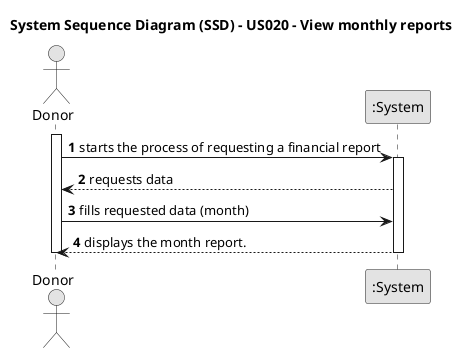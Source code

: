 @startuml
skinparam monochrome true
skinparam packageStyle rectangle
skinparam shadowing false

title System Sequence Diagram (SSD) - US020 - View monthly reports

autonumber

actor Donor
participant ":System" as System

activate Donor
    Donor -> System : starts the process of requesting a financial report
    activate System
        System --> Donor : requests data
        Donor -> System : fills requested data (month)
        System --> Donor : displays the month report.
    deactivate System
deactivate Donor


@enduml